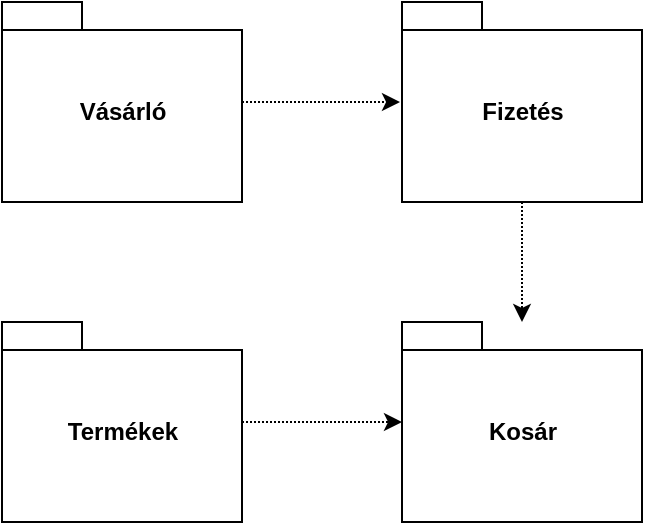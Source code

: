 <mxfile version="15.5.4" type="device"><diagram id="_xO8nydKu-KfKPxaqI9M" name="Page-1"><mxGraphModel dx="789" dy="437" grid="1" gridSize="10" guides="1" tooltips="1" connect="1" arrows="1" fold="1" page="1" pageScale="1" pageWidth="827" pageHeight="1169" math="0" shadow="0"><root><mxCell id="0"/><mxCell id="1" parent="0"/><mxCell id="-hVyG7YQfl3OWutcVZzA-12" style="edgeStyle=orthogonalEdgeStyle;rounded=0;orthogonalLoop=1;jettySize=auto;html=1;dashed=1;dashPattern=1 1;" edge="1" parent="1" source="-hVyG7YQfl3OWutcVZzA-8"><mxGeometry relative="1" as="geometry"><mxPoint x="379" y="130" as="targetPoint"/></mxGeometry></mxCell><mxCell id="-hVyG7YQfl3OWutcVZzA-8" value="Vásárló" style="shape=folder;fontStyle=1;spacingTop=10;tabWidth=40;tabHeight=14;tabPosition=left;html=1;rounded=0;glass=0;sketch=0;gradientColor=none;gradientDirection=north;" vertex="1" parent="1"><mxGeometry x="180" y="80" width="120" height="100" as="geometry"/></mxCell><mxCell id="-hVyG7YQfl3OWutcVZzA-19" style="edgeStyle=orthogonalEdgeStyle;rounded=0;orthogonalLoop=1;jettySize=auto;html=1;dashed=1;dashPattern=1 1;" edge="1" parent="1" source="-hVyG7YQfl3OWutcVZzA-15" target="-hVyG7YQfl3OWutcVZzA-17"><mxGeometry relative="1" as="geometry"/></mxCell><mxCell id="-hVyG7YQfl3OWutcVZzA-15" value="Fizetés" style="shape=folder;fontStyle=1;spacingTop=10;tabWidth=40;tabHeight=14;tabPosition=left;html=1;rounded=0;glass=0;sketch=0;gradientColor=none;gradientDirection=north;" vertex="1" parent="1"><mxGeometry x="380" y="80" width="120" height="100" as="geometry"/></mxCell><mxCell id="-hVyG7YQfl3OWutcVZzA-18" style="edgeStyle=orthogonalEdgeStyle;rounded=0;orthogonalLoop=1;jettySize=auto;html=1;dashed=1;dashPattern=1 1;" edge="1" parent="1" source="-hVyG7YQfl3OWutcVZzA-16" target="-hVyG7YQfl3OWutcVZzA-17"><mxGeometry relative="1" as="geometry"/></mxCell><mxCell id="-hVyG7YQfl3OWutcVZzA-16" value="Termékek" style="shape=folder;fontStyle=1;spacingTop=10;tabWidth=40;tabHeight=14;tabPosition=left;html=1;rounded=0;glass=0;sketch=0;gradientColor=none;gradientDirection=north;" vertex="1" parent="1"><mxGeometry x="180" y="240" width="120" height="100" as="geometry"/></mxCell><mxCell id="-hVyG7YQfl3OWutcVZzA-17" value="Kosár" style="shape=folder;fontStyle=1;spacingTop=10;tabWidth=40;tabHeight=14;tabPosition=left;html=1;rounded=0;glass=0;sketch=0;gradientColor=none;gradientDirection=north;" vertex="1" parent="1"><mxGeometry x="380" y="240" width="120" height="100" as="geometry"/></mxCell></root></mxGraphModel></diagram></mxfile>